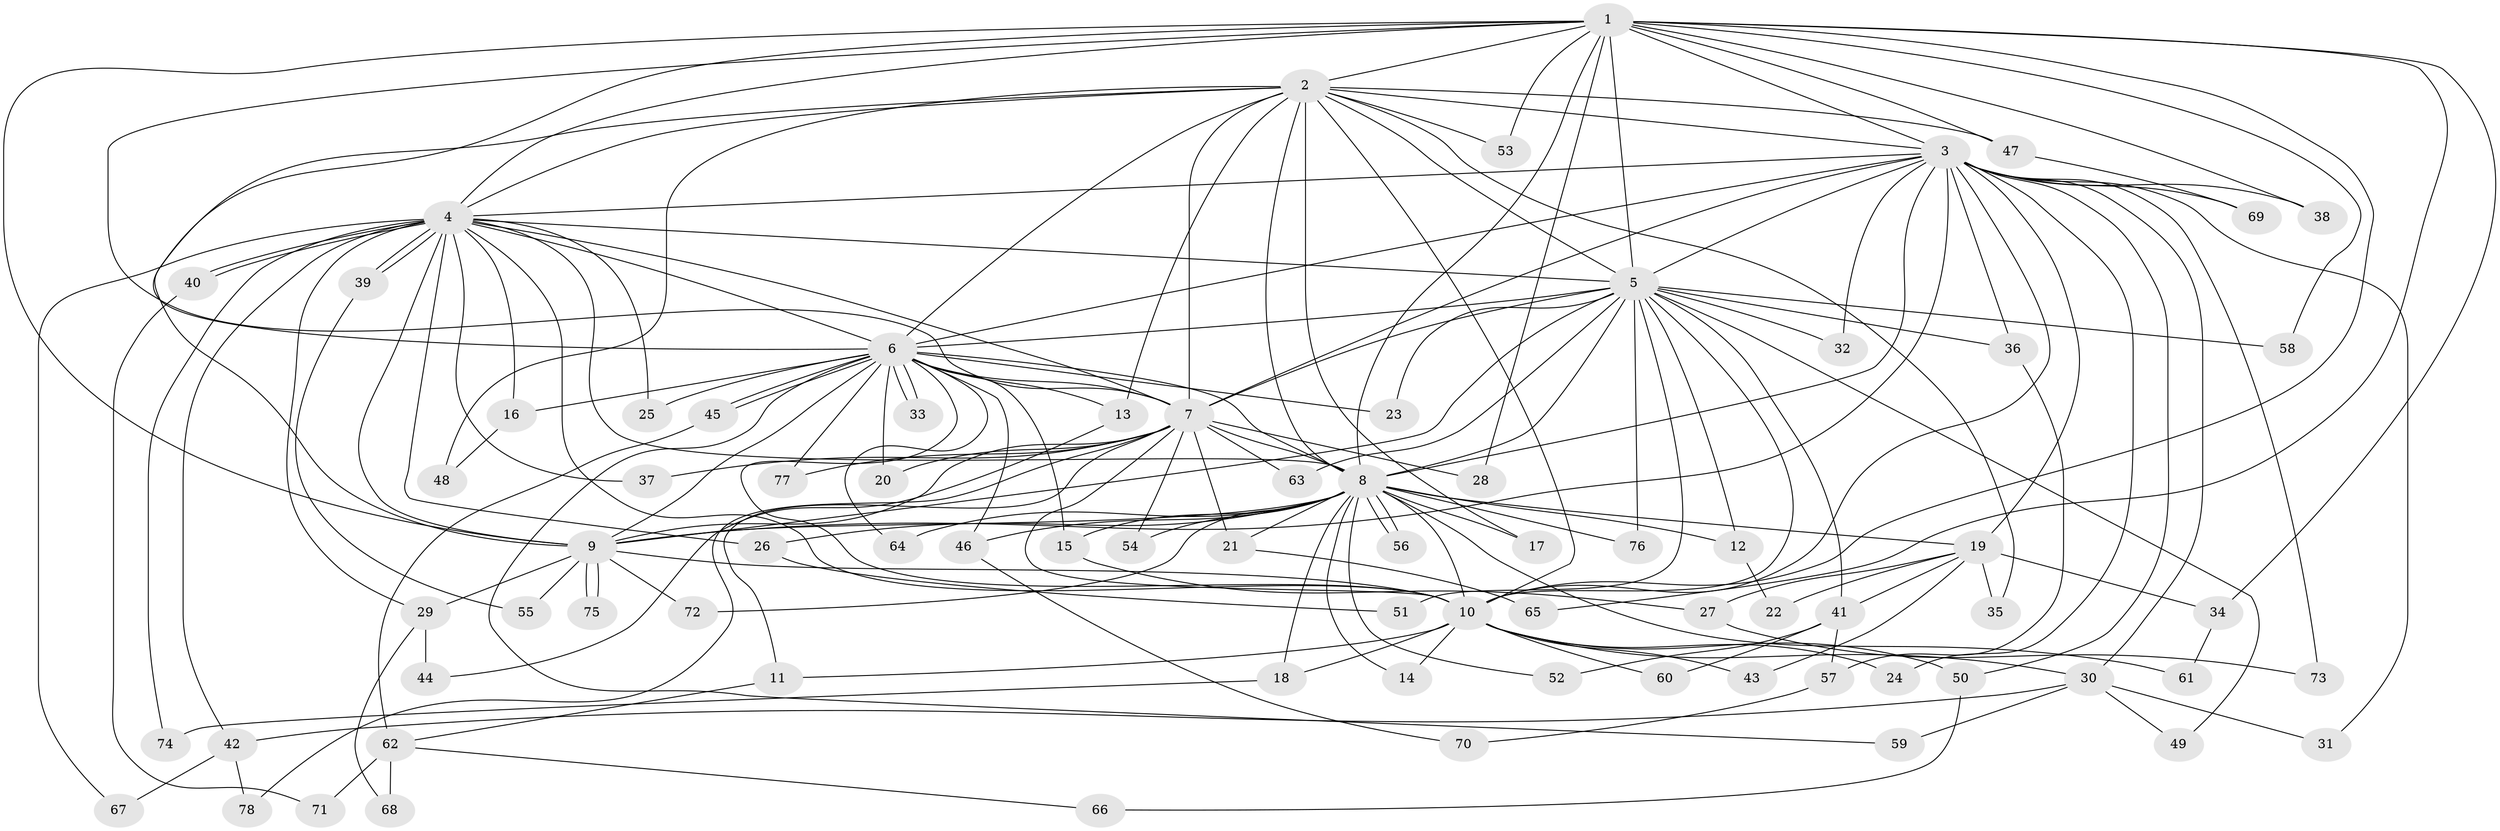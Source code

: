 // Generated by graph-tools (version 1.1) at 2025/46/03/09/25 04:46:28]
// undirected, 78 vertices, 181 edges
graph export_dot {
graph [start="1"]
  node [color=gray90,style=filled];
  1;
  2;
  3;
  4;
  5;
  6;
  7;
  8;
  9;
  10;
  11;
  12;
  13;
  14;
  15;
  16;
  17;
  18;
  19;
  20;
  21;
  22;
  23;
  24;
  25;
  26;
  27;
  28;
  29;
  30;
  31;
  32;
  33;
  34;
  35;
  36;
  37;
  38;
  39;
  40;
  41;
  42;
  43;
  44;
  45;
  46;
  47;
  48;
  49;
  50;
  51;
  52;
  53;
  54;
  55;
  56;
  57;
  58;
  59;
  60;
  61;
  62;
  63;
  64;
  65;
  66;
  67;
  68;
  69;
  70;
  71;
  72;
  73;
  74;
  75;
  76;
  77;
  78;
  1 -- 2;
  1 -- 3;
  1 -- 4;
  1 -- 5;
  1 -- 6;
  1 -- 7;
  1 -- 8;
  1 -- 9;
  1 -- 10;
  1 -- 28;
  1 -- 34;
  1 -- 38;
  1 -- 47;
  1 -- 53;
  1 -- 58;
  1 -- 65;
  2 -- 3;
  2 -- 4;
  2 -- 5;
  2 -- 6;
  2 -- 7;
  2 -- 8;
  2 -- 9;
  2 -- 10;
  2 -- 13;
  2 -- 17;
  2 -- 35;
  2 -- 47;
  2 -- 48;
  2 -- 53;
  3 -- 4;
  3 -- 5;
  3 -- 6;
  3 -- 7;
  3 -- 8;
  3 -- 9;
  3 -- 10;
  3 -- 19;
  3 -- 24;
  3 -- 30;
  3 -- 31;
  3 -- 32;
  3 -- 36;
  3 -- 38;
  3 -- 50;
  3 -- 69;
  3 -- 73;
  4 -- 5;
  4 -- 6;
  4 -- 7;
  4 -- 8;
  4 -- 9;
  4 -- 10;
  4 -- 16;
  4 -- 25;
  4 -- 26;
  4 -- 29;
  4 -- 37;
  4 -- 39;
  4 -- 39;
  4 -- 40;
  4 -- 40;
  4 -- 42;
  4 -- 67;
  4 -- 74;
  5 -- 6;
  5 -- 7;
  5 -- 8;
  5 -- 9;
  5 -- 10;
  5 -- 12;
  5 -- 23;
  5 -- 32;
  5 -- 36;
  5 -- 41;
  5 -- 49;
  5 -- 51;
  5 -- 58;
  5 -- 63;
  5 -- 76;
  6 -- 7;
  6 -- 8;
  6 -- 9;
  6 -- 10;
  6 -- 13;
  6 -- 15;
  6 -- 16;
  6 -- 20;
  6 -- 23;
  6 -- 25;
  6 -- 33;
  6 -- 33;
  6 -- 45;
  6 -- 45;
  6 -- 46;
  6 -- 59;
  6 -- 64;
  6 -- 77;
  7 -- 8;
  7 -- 9;
  7 -- 10;
  7 -- 11;
  7 -- 20;
  7 -- 21;
  7 -- 28;
  7 -- 37;
  7 -- 54;
  7 -- 63;
  7 -- 77;
  7 -- 78;
  8 -- 9;
  8 -- 10;
  8 -- 12;
  8 -- 14;
  8 -- 15;
  8 -- 17;
  8 -- 18;
  8 -- 19;
  8 -- 21;
  8 -- 26;
  8 -- 46;
  8 -- 52;
  8 -- 54;
  8 -- 56;
  8 -- 56;
  8 -- 61;
  8 -- 64;
  8 -- 72;
  8 -- 76;
  9 -- 10;
  9 -- 29;
  9 -- 55;
  9 -- 72;
  9 -- 75;
  9 -- 75;
  10 -- 11;
  10 -- 14;
  10 -- 18;
  10 -- 24;
  10 -- 30;
  10 -- 43;
  10 -- 50;
  10 -- 60;
  11 -- 62;
  12 -- 22;
  13 -- 44;
  15 -- 27;
  16 -- 48;
  18 -- 74;
  19 -- 22;
  19 -- 27;
  19 -- 34;
  19 -- 35;
  19 -- 41;
  19 -- 43;
  21 -- 65;
  26 -- 51;
  27 -- 73;
  29 -- 44;
  29 -- 68;
  30 -- 31;
  30 -- 42;
  30 -- 49;
  30 -- 59;
  34 -- 61;
  36 -- 57;
  39 -- 55;
  40 -- 71;
  41 -- 52;
  41 -- 57;
  41 -- 60;
  42 -- 67;
  42 -- 78;
  45 -- 62;
  46 -- 70;
  47 -- 69;
  50 -- 66;
  57 -- 70;
  62 -- 66;
  62 -- 68;
  62 -- 71;
}
